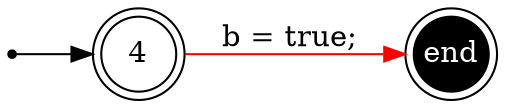 digraph finite_state_machine {
	rankdir=LR
	size="8,5"
	93824993171440 [label = 4, shape = doublecircle, fixedsize = true]; 
	s93824993171440 [shape = point];
	e93824993171440 [shape = doublecircle, fixedsize = true, style = filled, fillcolor = black, fontcolor = white,  label = end];
	s93824993171440 -> 93824993171440;
	93824993171440 -> e93824993171440 [color = red, label = "b = true; "];
}
